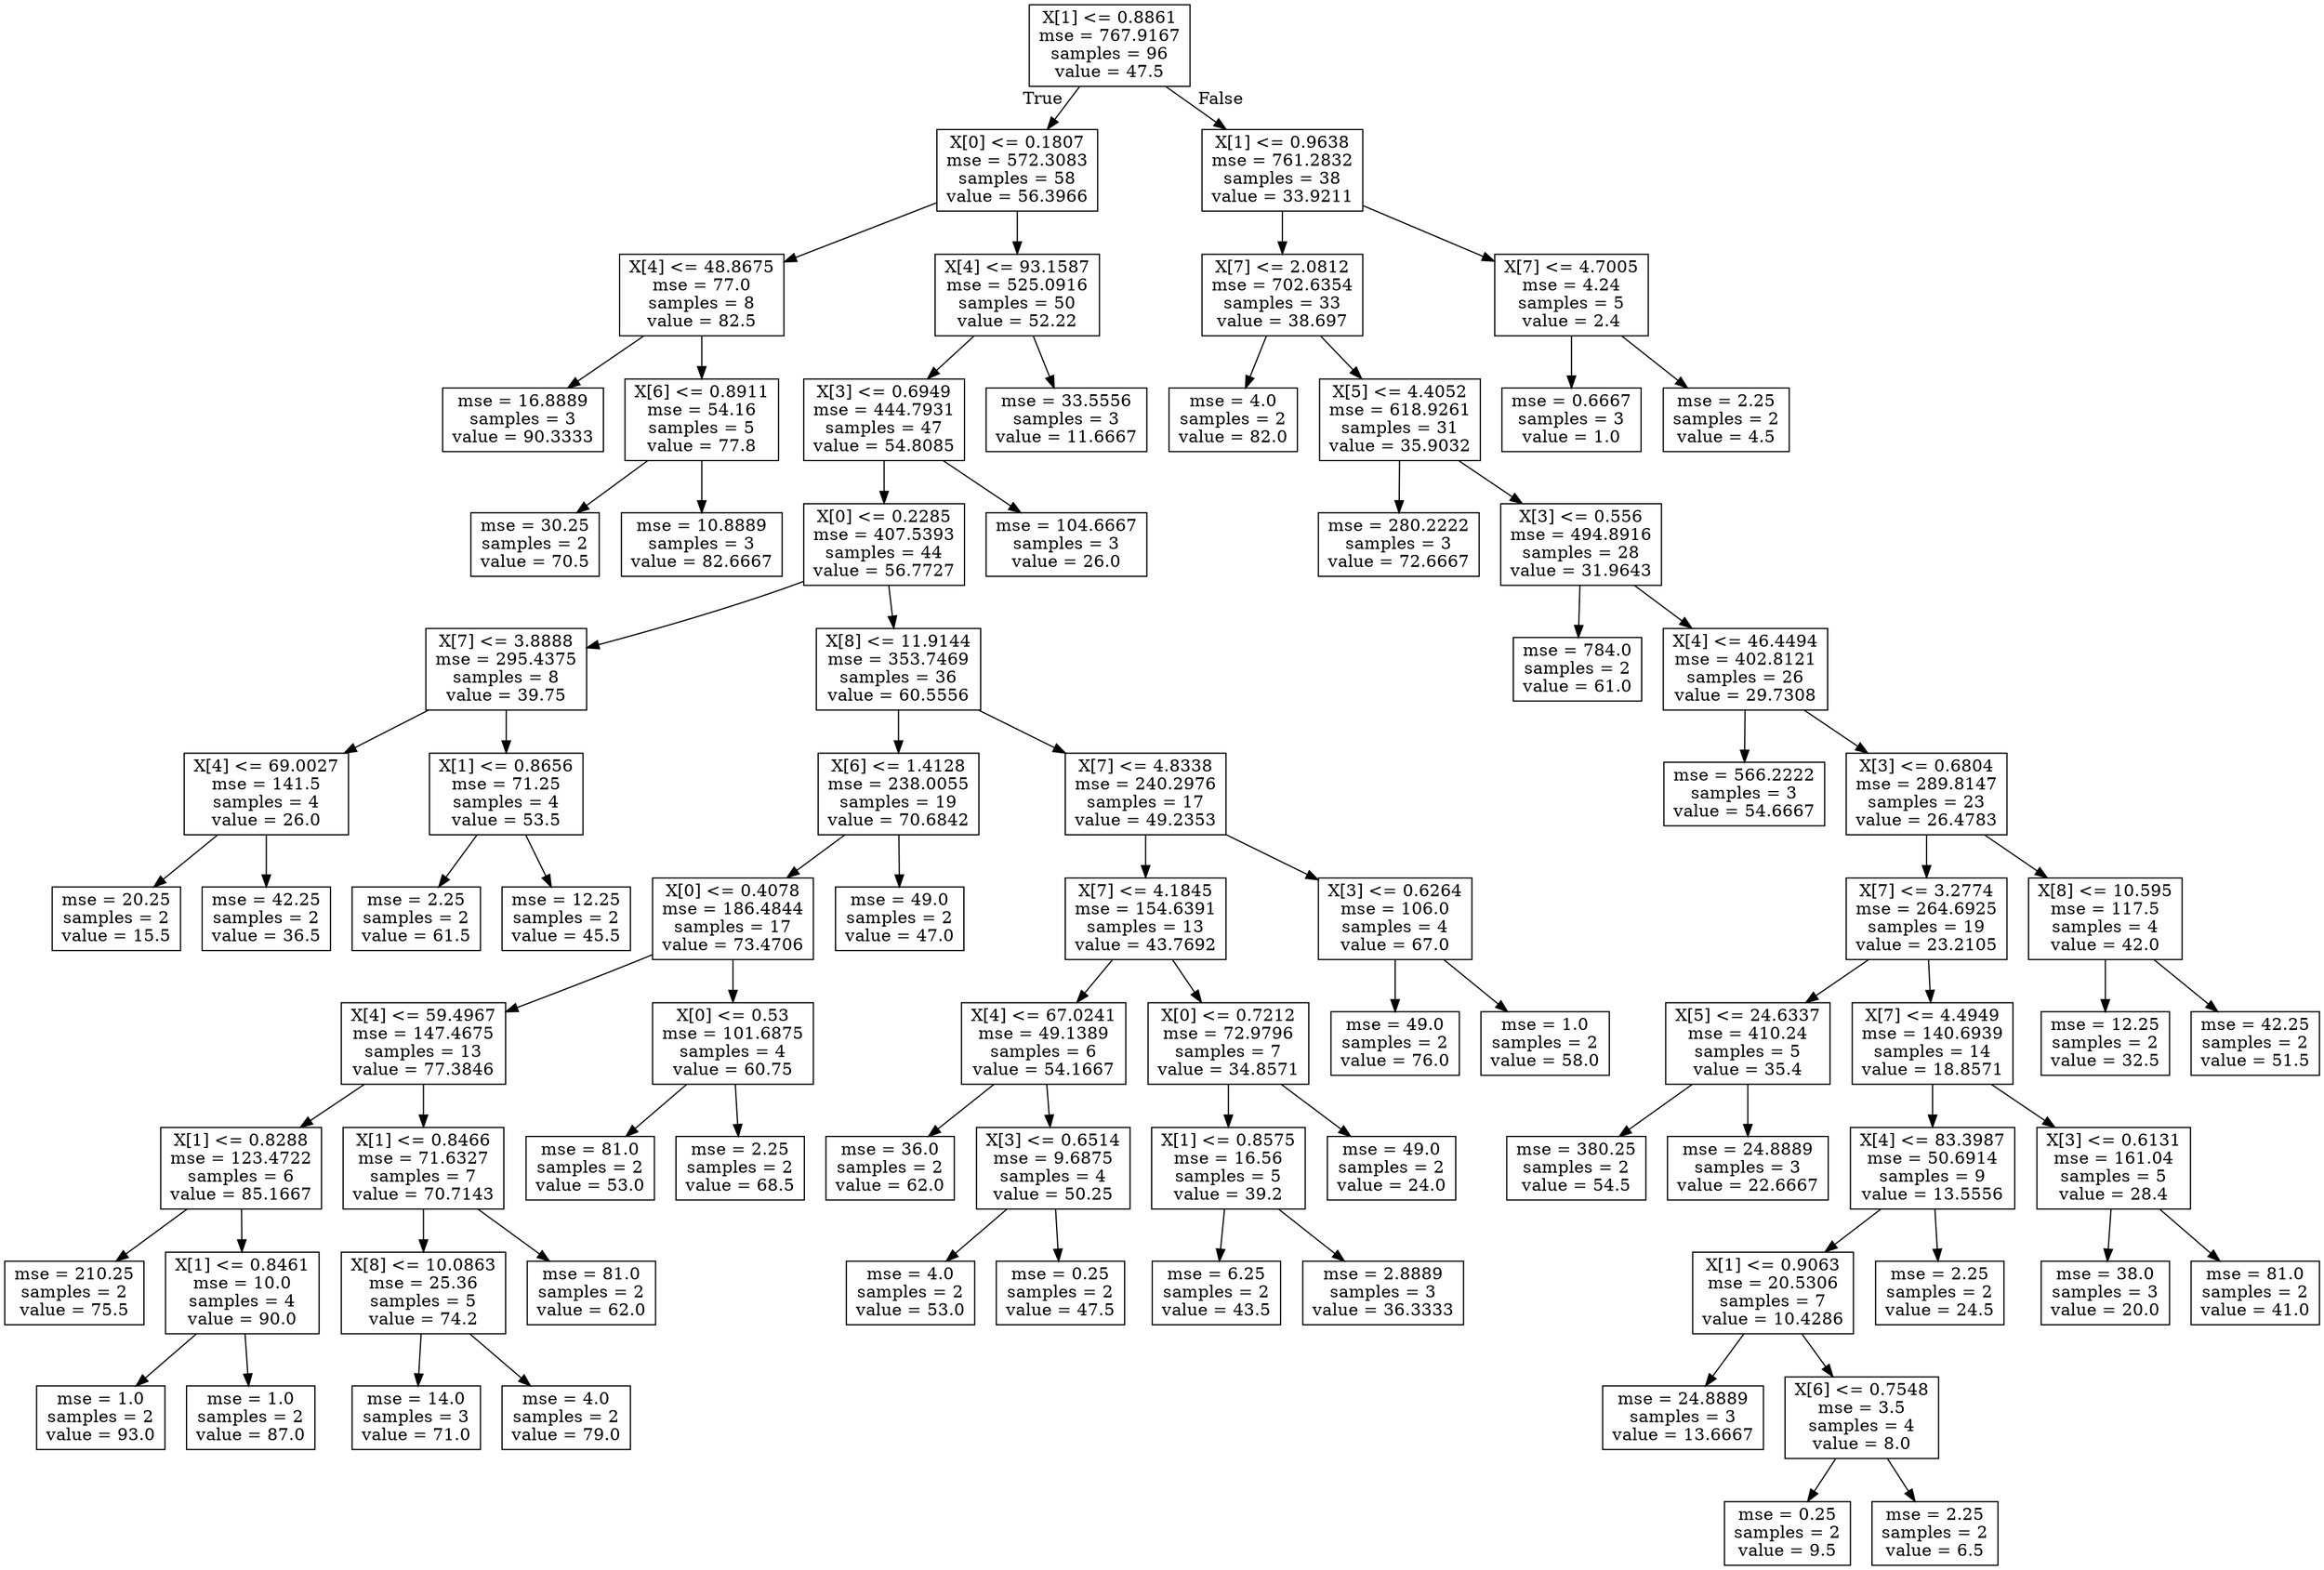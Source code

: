 digraph Tree {
node [shape=box] ;
0 [label="X[1] <= 0.8861\nmse = 767.9167\nsamples = 96\nvalue = 47.5"] ;
1 [label="X[0] <= 0.1807\nmse = 572.3083\nsamples = 58\nvalue = 56.3966"] ;
0 -> 1 [labeldistance=2.5, labelangle=45, headlabel="True"] ;
2 [label="X[4] <= 48.8675\nmse = 77.0\nsamples = 8\nvalue = 82.5"] ;
1 -> 2 ;
3 [label="mse = 16.8889\nsamples = 3\nvalue = 90.3333"] ;
2 -> 3 ;
4 [label="X[6] <= 0.8911\nmse = 54.16\nsamples = 5\nvalue = 77.8"] ;
2 -> 4 ;
5 [label="mse = 30.25\nsamples = 2\nvalue = 70.5"] ;
4 -> 5 ;
6 [label="mse = 10.8889\nsamples = 3\nvalue = 82.6667"] ;
4 -> 6 ;
7 [label="X[4] <= 93.1587\nmse = 525.0916\nsamples = 50\nvalue = 52.22"] ;
1 -> 7 ;
8 [label="X[3] <= 0.6949\nmse = 444.7931\nsamples = 47\nvalue = 54.8085"] ;
7 -> 8 ;
9 [label="X[0] <= 0.2285\nmse = 407.5393\nsamples = 44\nvalue = 56.7727"] ;
8 -> 9 ;
10 [label="X[7] <= 3.8888\nmse = 295.4375\nsamples = 8\nvalue = 39.75"] ;
9 -> 10 ;
11 [label="X[4] <= 69.0027\nmse = 141.5\nsamples = 4\nvalue = 26.0"] ;
10 -> 11 ;
12 [label="mse = 20.25\nsamples = 2\nvalue = 15.5"] ;
11 -> 12 ;
13 [label="mse = 42.25\nsamples = 2\nvalue = 36.5"] ;
11 -> 13 ;
14 [label="X[1] <= 0.8656\nmse = 71.25\nsamples = 4\nvalue = 53.5"] ;
10 -> 14 ;
15 [label="mse = 2.25\nsamples = 2\nvalue = 61.5"] ;
14 -> 15 ;
16 [label="mse = 12.25\nsamples = 2\nvalue = 45.5"] ;
14 -> 16 ;
17 [label="X[8] <= 11.9144\nmse = 353.7469\nsamples = 36\nvalue = 60.5556"] ;
9 -> 17 ;
18 [label="X[6] <= 1.4128\nmse = 238.0055\nsamples = 19\nvalue = 70.6842"] ;
17 -> 18 ;
19 [label="X[0] <= 0.4078\nmse = 186.4844\nsamples = 17\nvalue = 73.4706"] ;
18 -> 19 ;
20 [label="X[4] <= 59.4967\nmse = 147.4675\nsamples = 13\nvalue = 77.3846"] ;
19 -> 20 ;
21 [label="X[1] <= 0.8288\nmse = 123.4722\nsamples = 6\nvalue = 85.1667"] ;
20 -> 21 ;
22 [label="mse = 210.25\nsamples = 2\nvalue = 75.5"] ;
21 -> 22 ;
23 [label="X[1] <= 0.8461\nmse = 10.0\nsamples = 4\nvalue = 90.0"] ;
21 -> 23 ;
24 [label="mse = 1.0\nsamples = 2\nvalue = 93.0"] ;
23 -> 24 ;
25 [label="mse = 1.0\nsamples = 2\nvalue = 87.0"] ;
23 -> 25 ;
26 [label="X[1] <= 0.8466\nmse = 71.6327\nsamples = 7\nvalue = 70.7143"] ;
20 -> 26 ;
27 [label="X[8] <= 10.0863\nmse = 25.36\nsamples = 5\nvalue = 74.2"] ;
26 -> 27 ;
28 [label="mse = 14.0\nsamples = 3\nvalue = 71.0"] ;
27 -> 28 ;
29 [label="mse = 4.0\nsamples = 2\nvalue = 79.0"] ;
27 -> 29 ;
30 [label="mse = 81.0\nsamples = 2\nvalue = 62.0"] ;
26 -> 30 ;
31 [label="X[0] <= 0.53\nmse = 101.6875\nsamples = 4\nvalue = 60.75"] ;
19 -> 31 ;
32 [label="mse = 81.0\nsamples = 2\nvalue = 53.0"] ;
31 -> 32 ;
33 [label="mse = 2.25\nsamples = 2\nvalue = 68.5"] ;
31 -> 33 ;
34 [label="mse = 49.0\nsamples = 2\nvalue = 47.0"] ;
18 -> 34 ;
35 [label="X[7] <= 4.8338\nmse = 240.2976\nsamples = 17\nvalue = 49.2353"] ;
17 -> 35 ;
36 [label="X[7] <= 4.1845\nmse = 154.6391\nsamples = 13\nvalue = 43.7692"] ;
35 -> 36 ;
37 [label="X[4] <= 67.0241\nmse = 49.1389\nsamples = 6\nvalue = 54.1667"] ;
36 -> 37 ;
38 [label="mse = 36.0\nsamples = 2\nvalue = 62.0"] ;
37 -> 38 ;
39 [label="X[3] <= 0.6514\nmse = 9.6875\nsamples = 4\nvalue = 50.25"] ;
37 -> 39 ;
40 [label="mse = 4.0\nsamples = 2\nvalue = 53.0"] ;
39 -> 40 ;
41 [label="mse = 0.25\nsamples = 2\nvalue = 47.5"] ;
39 -> 41 ;
42 [label="X[0] <= 0.7212\nmse = 72.9796\nsamples = 7\nvalue = 34.8571"] ;
36 -> 42 ;
43 [label="X[1] <= 0.8575\nmse = 16.56\nsamples = 5\nvalue = 39.2"] ;
42 -> 43 ;
44 [label="mse = 6.25\nsamples = 2\nvalue = 43.5"] ;
43 -> 44 ;
45 [label="mse = 2.8889\nsamples = 3\nvalue = 36.3333"] ;
43 -> 45 ;
46 [label="mse = 49.0\nsamples = 2\nvalue = 24.0"] ;
42 -> 46 ;
47 [label="X[3] <= 0.6264\nmse = 106.0\nsamples = 4\nvalue = 67.0"] ;
35 -> 47 ;
48 [label="mse = 49.0\nsamples = 2\nvalue = 76.0"] ;
47 -> 48 ;
49 [label="mse = 1.0\nsamples = 2\nvalue = 58.0"] ;
47 -> 49 ;
50 [label="mse = 104.6667\nsamples = 3\nvalue = 26.0"] ;
8 -> 50 ;
51 [label="mse = 33.5556\nsamples = 3\nvalue = 11.6667"] ;
7 -> 51 ;
52 [label="X[1] <= 0.9638\nmse = 761.2832\nsamples = 38\nvalue = 33.9211"] ;
0 -> 52 [labeldistance=2.5, labelangle=-45, headlabel="False"] ;
53 [label="X[7] <= 2.0812\nmse = 702.6354\nsamples = 33\nvalue = 38.697"] ;
52 -> 53 ;
54 [label="mse = 4.0\nsamples = 2\nvalue = 82.0"] ;
53 -> 54 ;
55 [label="X[5] <= 4.4052\nmse = 618.9261\nsamples = 31\nvalue = 35.9032"] ;
53 -> 55 ;
56 [label="mse = 280.2222\nsamples = 3\nvalue = 72.6667"] ;
55 -> 56 ;
57 [label="X[3] <= 0.556\nmse = 494.8916\nsamples = 28\nvalue = 31.9643"] ;
55 -> 57 ;
58 [label="mse = 784.0\nsamples = 2\nvalue = 61.0"] ;
57 -> 58 ;
59 [label="X[4] <= 46.4494\nmse = 402.8121\nsamples = 26\nvalue = 29.7308"] ;
57 -> 59 ;
60 [label="mse = 566.2222\nsamples = 3\nvalue = 54.6667"] ;
59 -> 60 ;
61 [label="X[3] <= 0.6804\nmse = 289.8147\nsamples = 23\nvalue = 26.4783"] ;
59 -> 61 ;
62 [label="X[7] <= 3.2774\nmse = 264.6925\nsamples = 19\nvalue = 23.2105"] ;
61 -> 62 ;
63 [label="X[5] <= 24.6337\nmse = 410.24\nsamples = 5\nvalue = 35.4"] ;
62 -> 63 ;
64 [label="mse = 380.25\nsamples = 2\nvalue = 54.5"] ;
63 -> 64 ;
65 [label="mse = 24.8889\nsamples = 3\nvalue = 22.6667"] ;
63 -> 65 ;
66 [label="X[7] <= 4.4949\nmse = 140.6939\nsamples = 14\nvalue = 18.8571"] ;
62 -> 66 ;
67 [label="X[4] <= 83.3987\nmse = 50.6914\nsamples = 9\nvalue = 13.5556"] ;
66 -> 67 ;
68 [label="X[1] <= 0.9063\nmse = 20.5306\nsamples = 7\nvalue = 10.4286"] ;
67 -> 68 ;
69 [label="mse = 24.8889\nsamples = 3\nvalue = 13.6667"] ;
68 -> 69 ;
70 [label="X[6] <= 0.7548\nmse = 3.5\nsamples = 4\nvalue = 8.0"] ;
68 -> 70 ;
71 [label="mse = 0.25\nsamples = 2\nvalue = 9.5"] ;
70 -> 71 ;
72 [label="mse = 2.25\nsamples = 2\nvalue = 6.5"] ;
70 -> 72 ;
73 [label="mse = 2.25\nsamples = 2\nvalue = 24.5"] ;
67 -> 73 ;
74 [label="X[3] <= 0.6131\nmse = 161.04\nsamples = 5\nvalue = 28.4"] ;
66 -> 74 ;
75 [label="mse = 38.0\nsamples = 3\nvalue = 20.0"] ;
74 -> 75 ;
76 [label="mse = 81.0\nsamples = 2\nvalue = 41.0"] ;
74 -> 76 ;
77 [label="X[8] <= 10.595\nmse = 117.5\nsamples = 4\nvalue = 42.0"] ;
61 -> 77 ;
78 [label="mse = 12.25\nsamples = 2\nvalue = 32.5"] ;
77 -> 78 ;
79 [label="mse = 42.25\nsamples = 2\nvalue = 51.5"] ;
77 -> 79 ;
80 [label="X[7] <= 4.7005\nmse = 4.24\nsamples = 5\nvalue = 2.4"] ;
52 -> 80 ;
81 [label="mse = 0.6667\nsamples = 3\nvalue = 1.0"] ;
80 -> 81 ;
82 [label="mse = 2.25\nsamples = 2\nvalue = 4.5"] ;
80 -> 82 ;
}